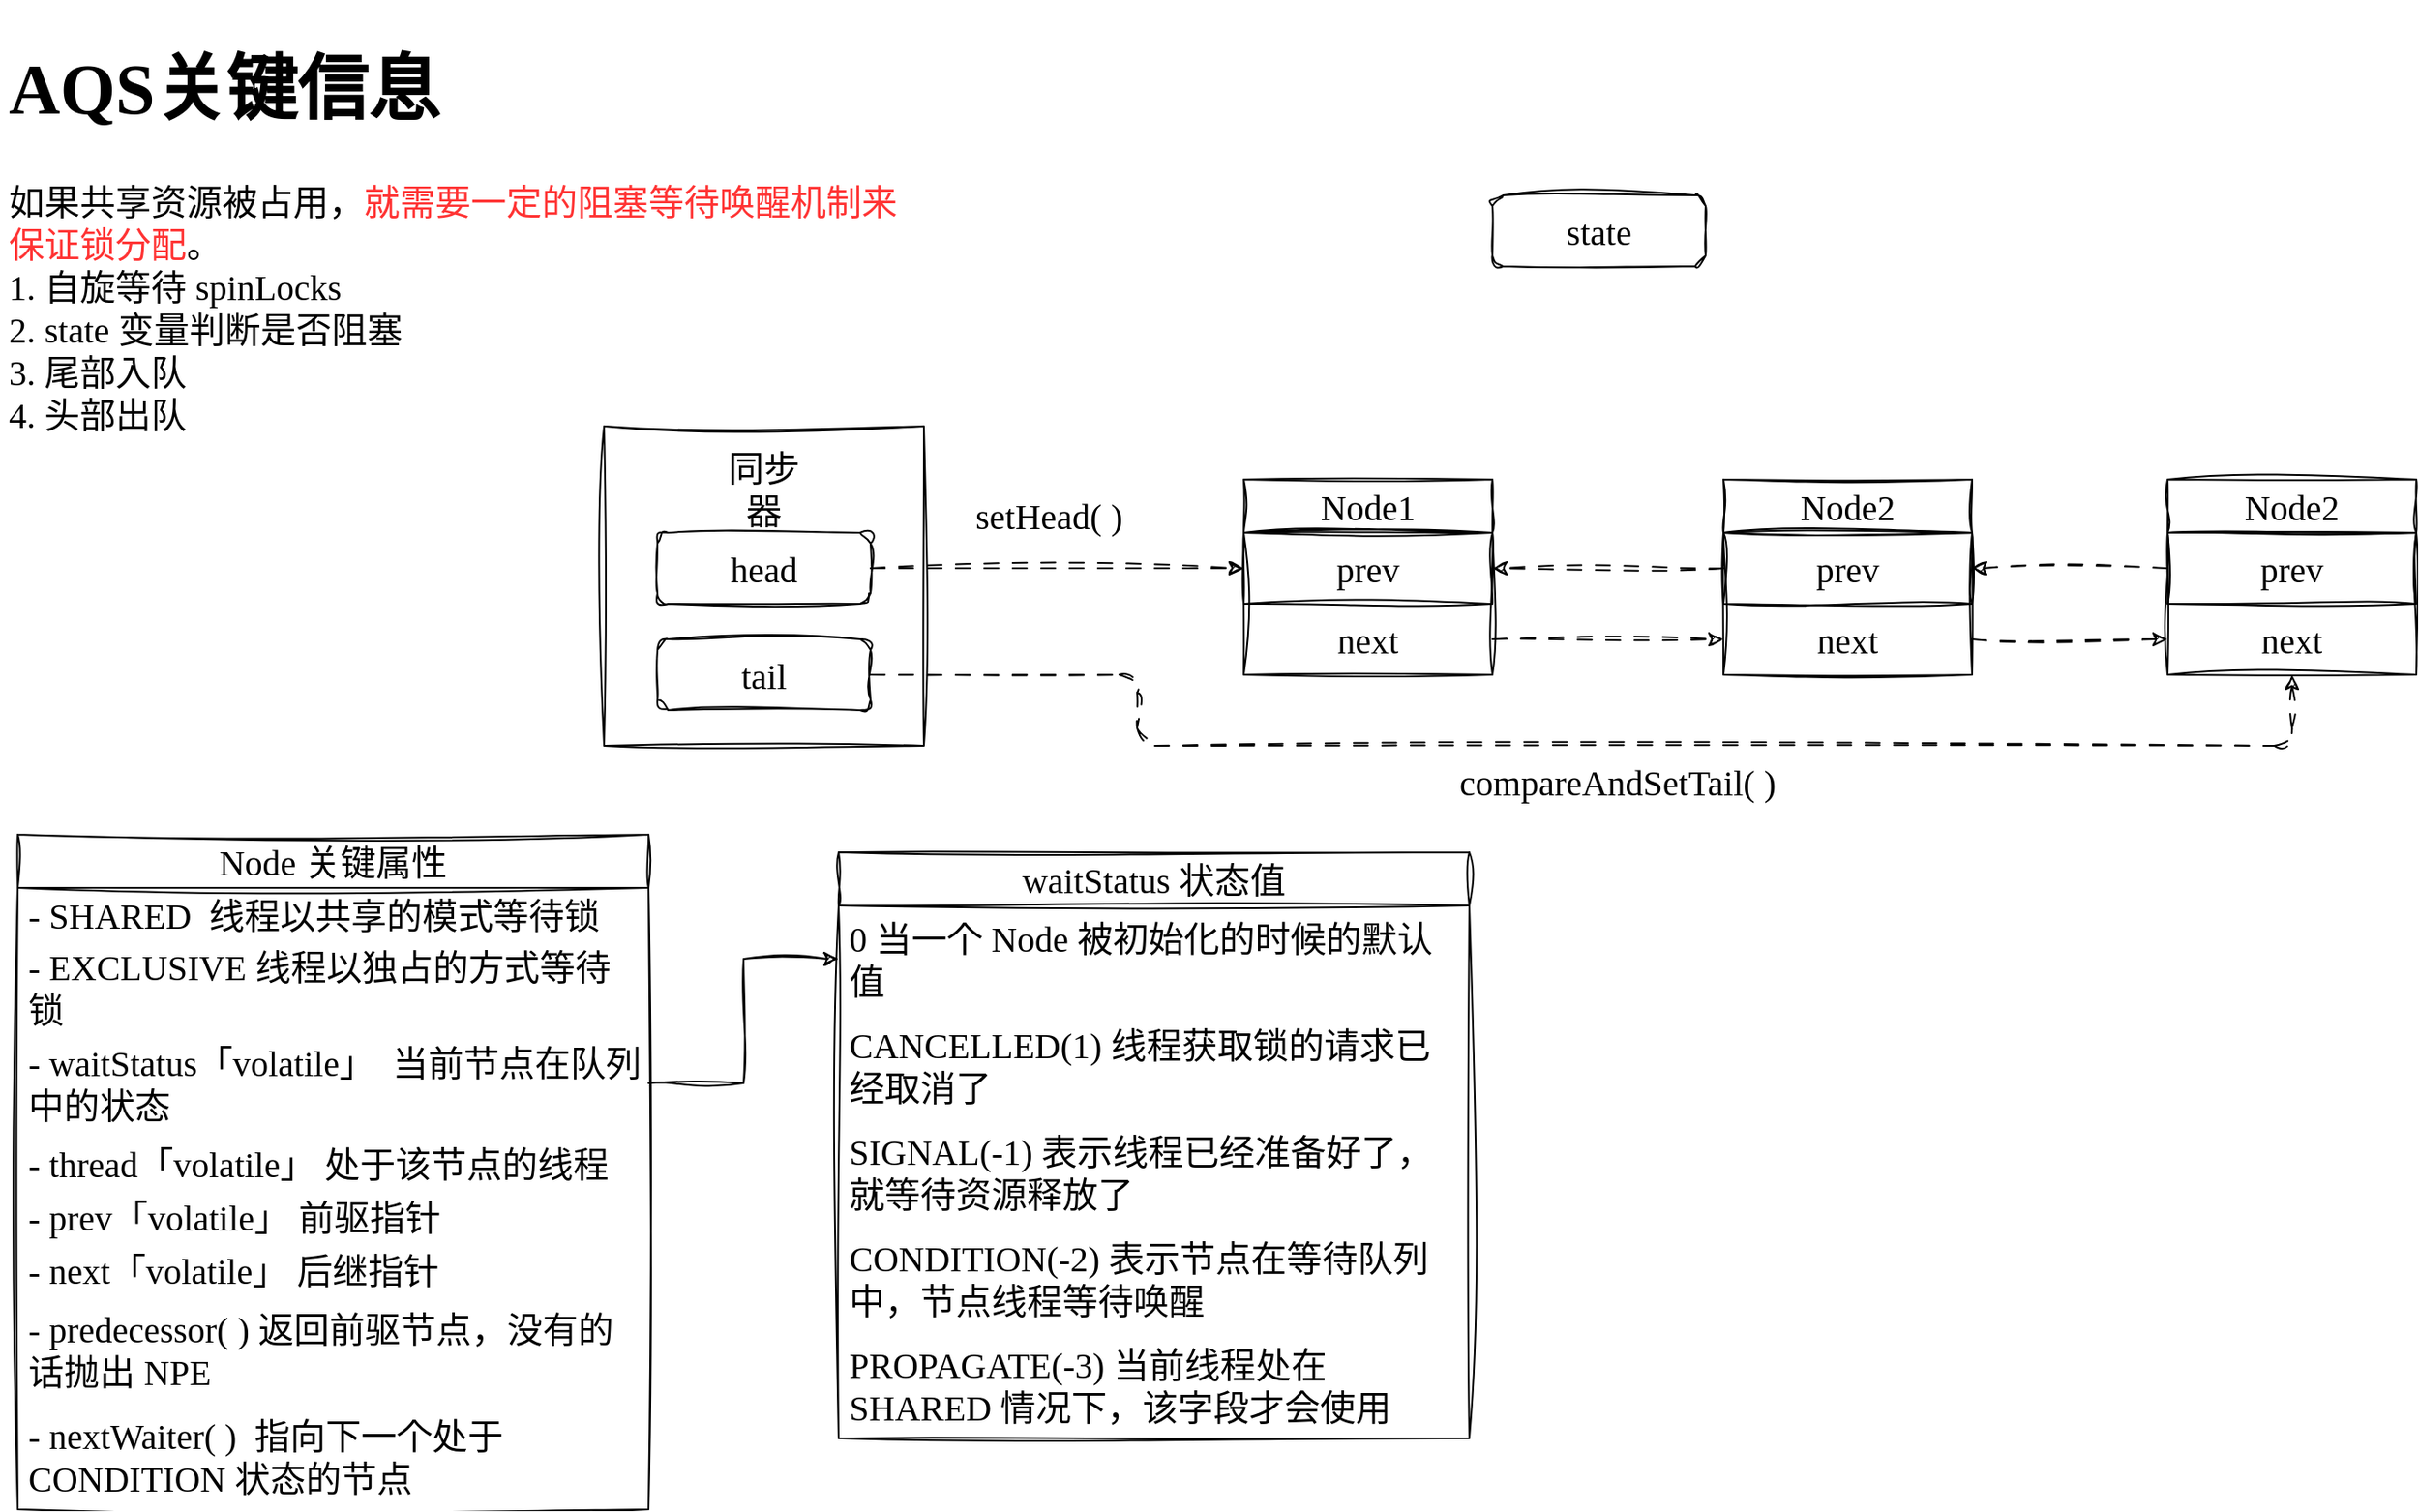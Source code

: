 <mxfile version="21.2.9" type="github">
  <diagram name="第 1 页" id="k-iB7_e0VkxcQ69KIvBo">
    <mxGraphModel dx="1292" dy="1934" grid="1" gridSize="10" guides="1" tooltips="1" connect="1" arrows="1" fold="1" page="1" pageScale="1" pageWidth="827" pageHeight="1169" math="0" shadow="0">
      <root>
        <mxCell id="0" />
        <mxCell id="1" parent="0" />
        <mxCell id="nvKdTtV5nxLTV3sjEAqT-2" value="&lt;h1&gt;AQS关键信息&lt;/h1&gt;&lt;div&gt;如果共享资源被占用，&lt;font color=&quot;#ff3333&quot;&gt;就需要一定的阻塞等待唤醒机制来保证锁分配&lt;/font&gt;。&lt;/div&gt;&lt;div&gt;1. 自旋等待 spinLocks&lt;/div&gt;&lt;div&gt;2. state 变量判断是否阻塞&lt;/div&gt;&lt;div&gt;3. 尾部入队&lt;/div&gt;&lt;div&gt;4. 头部出队&lt;/div&gt;" style="text;html=1;strokeColor=none;fillColor=none;spacing=5;spacingTop=-20;whiteSpace=wrap;overflow=hidden;rounded=0;fontSize=20;fontFamily=ZCOOL KuaiLe;fontSource=https%3A%2F%2Ffonts.googleapis.com%2Fcss%3Ffamily%3DZCOOL%2BKuaiLe;" vertex="1" parent="1">
          <mxGeometry y="-220" width="520" height="330" as="geometry" />
        </mxCell>
        <mxCell id="nvKdTtV5nxLTV3sjEAqT-3" value="Node 关键属性" style="swimlane;fontStyle=0;childLayout=stackLayout;horizontal=1;startSize=30;horizontalStack=0;resizeParent=1;resizeParentMax=0;resizeLast=0;collapsible=1;marginBottom=0;whiteSpace=wrap;html=1;sketch=1;hachureGap=4;jiggle=2;curveFitting=1;fontFamily=ZCOOL KuaiLe;fontSource=https%3A%2F%2Ffonts.googleapis.com%2Fcss%3Ffamily%3DZCOOL%2BKuaiLe;fontSize=20;glass=0;shadow=0;rounded=0;" vertex="1" parent="1">
          <mxGeometry x="10" y="240" width="355" height="380" as="geometry" />
        </mxCell>
        <mxCell id="nvKdTtV5nxLTV3sjEAqT-4" value="- SHARED&amp;nbsp; 线程以共享的模式等待锁" style="text;strokeColor=none;fillColor=none;align=left;verticalAlign=middle;spacingLeft=4;spacingRight=4;overflow=hidden;points=[[0,0.5],[1,0.5]];portConstraint=eastwest;rotatable=0;whiteSpace=wrap;html=1;fontSize=20;fontFamily=ZCOOL KuaiLe;fontSource=https%3A%2F%2Ffonts.googleapis.com%2Fcss%3Ffamily%3DZCOOL%2BKuaiLe;" vertex="1" parent="nvKdTtV5nxLTV3sjEAqT-3">
          <mxGeometry y="30" width="355" height="30" as="geometry" />
        </mxCell>
        <mxCell id="nvKdTtV5nxLTV3sjEAqT-5" value="- EXCLUSIVE 线程以独占的方式等待锁" style="text;strokeColor=none;fillColor=none;align=left;verticalAlign=middle;spacingLeft=4;spacingRight=4;overflow=hidden;points=[[0,0.5],[1,0.5]];portConstraint=eastwest;rotatable=0;whiteSpace=wrap;html=1;fontSize=20;fontFamily=ZCOOL KuaiLe;fontSource=https%3A%2F%2Ffonts.googleapis.com%2Fcss%3Ffamily%3DZCOOL%2BKuaiLe;" vertex="1" parent="nvKdTtV5nxLTV3sjEAqT-3">
          <mxGeometry y="60" width="355" height="50" as="geometry" />
        </mxCell>
        <mxCell id="nvKdTtV5nxLTV3sjEAqT-6" value="- waitStatus「volatile」&amp;nbsp; 当前节点在队列中的状态" style="text;strokeColor=none;fillColor=none;align=left;verticalAlign=middle;spacingLeft=4;spacingRight=4;overflow=hidden;points=[[0,0.5],[1,0.5]];portConstraint=eastwest;rotatable=0;whiteSpace=wrap;html=1;fontSize=20;fontFamily=ZCOOL KuaiLe;fontSource=https%3A%2F%2Ffonts.googleapis.com%2Fcss%3Ffamily%3DZCOOL%2BKuaiLe;" vertex="1" parent="nvKdTtV5nxLTV3sjEAqT-3">
          <mxGeometry y="110" width="355" height="60" as="geometry" />
        </mxCell>
        <mxCell id="nvKdTtV5nxLTV3sjEAqT-11" value="- thread「volatile」&amp;nbsp;处于该节点的线程" style="text;strokeColor=none;fillColor=none;align=left;verticalAlign=middle;spacingLeft=4;spacingRight=4;overflow=hidden;points=[[0,0.5],[1,0.5]];portConstraint=eastwest;rotatable=0;whiteSpace=wrap;html=1;fontSize=20;fontFamily=ZCOOL KuaiLe;fontSource=https%3A%2F%2Ffonts.googleapis.com%2Fcss%3Ffamily%3DZCOOL%2BKuaiLe;" vertex="1" parent="nvKdTtV5nxLTV3sjEAqT-3">
          <mxGeometry y="170" width="355" height="30" as="geometry" />
        </mxCell>
        <mxCell id="nvKdTtV5nxLTV3sjEAqT-12" value="- prev「volatile」&amp;nbsp;前驱指针" style="text;strokeColor=none;fillColor=none;align=left;verticalAlign=middle;spacingLeft=4;spacingRight=4;overflow=hidden;points=[[0,0.5],[1,0.5]];portConstraint=eastwest;rotatable=0;whiteSpace=wrap;html=1;fontSize=20;fontFamily=ZCOOL KuaiLe;fontSource=https%3A%2F%2Ffonts.googleapis.com%2Fcss%3Ffamily%3DZCOOL%2BKuaiLe;" vertex="1" parent="nvKdTtV5nxLTV3sjEAqT-3">
          <mxGeometry y="200" width="355" height="30" as="geometry" />
        </mxCell>
        <mxCell id="nvKdTtV5nxLTV3sjEAqT-13" value="- next「volatile」 后继指针" style="text;strokeColor=none;fillColor=none;align=left;verticalAlign=middle;spacingLeft=4;spacingRight=4;overflow=hidden;points=[[0,0.5],[1,0.5]];portConstraint=eastwest;rotatable=0;whiteSpace=wrap;html=1;fontSize=20;fontFamily=ZCOOL KuaiLe;fontSource=https%3A%2F%2Ffonts.googleapis.com%2Fcss%3Ffamily%3DZCOOL%2BKuaiLe;" vertex="1" parent="nvKdTtV5nxLTV3sjEAqT-3">
          <mxGeometry y="230" width="355" height="30" as="geometry" />
        </mxCell>
        <mxCell id="nvKdTtV5nxLTV3sjEAqT-16" value="- predecessor( ) 返回前驱节点，没有的话抛出 NPE" style="text;strokeColor=none;fillColor=none;align=left;verticalAlign=middle;spacingLeft=4;spacingRight=4;overflow=hidden;points=[[0,0.5],[1,0.5]];portConstraint=eastwest;rotatable=0;whiteSpace=wrap;html=1;fontSize=20;fontFamily=ZCOOL KuaiLe;fontSource=https%3A%2F%2Ffonts.googleapis.com%2Fcss%3Ffamily%3DZCOOL%2BKuaiLe;" vertex="1" parent="nvKdTtV5nxLTV3sjEAqT-3">
          <mxGeometry y="260" width="355" height="60" as="geometry" />
        </mxCell>
        <mxCell id="nvKdTtV5nxLTV3sjEAqT-17" value="- nextWaiter( )&amp;nbsp; 指向下一个处于 CONDITION 状态的节点" style="text;strokeColor=none;fillColor=none;align=left;verticalAlign=middle;spacingLeft=4;spacingRight=4;overflow=hidden;points=[[0,0.5],[1,0.5]];portConstraint=eastwest;rotatable=0;whiteSpace=wrap;html=1;fontSize=20;fontFamily=ZCOOL KuaiLe;fontSource=https%3A%2F%2Ffonts.googleapis.com%2Fcss%3Ffamily%3DZCOOL%2BKuaiLe;" vertex="1" parent="nvKdTtV5nxLTV3sjEAqT-3">
          <mxGeometry y="320" width="355" height="60" as="geometry" />
        </mxCell>
        <mxCell id="nvKdTtV5nxLTV3sjEAqT-23" value="waitStatus 状态值" style="swimlane;fontStyle=0;childLayout=stackLayout;horizontal=1;startSize=30;horizontalStack=0;resizeParent=1;resizeParentMax=0;resizeLast=0;collapsible=1;marginBottom=0;whiteSpace=wrap;html=1;sketch=1;hachureGap=4;jiggle=2;curveFitting=1;fontFamily=ZCOOL KuaiLe;fontSource=https%3A%2F%2Ffonts.googleapis.com%2Fcss%3Ffamily%3DZCOOL%2BKuaiLe;fontSize=20;glass=0;shadow=0;rounded=0;" vertex="1" parent="1">
          <mxGeometry x="472" y="250" width="355" height="330" as="geometry" />
        </mxCell>
        <mxCell id="nvKdTtV5nxLTV3sjEAqT-24" value="0 当一个 Node 被初始化的时候的默认值" style="text;strokeColor=none;fillColor=none;align=left;verticalAlign=middle;spacingLeft=4;spacingRight=4;overflow=hidden;points=[[0,0.5],[1,0.5]];portConstraint=eastwest;rotatable=0;whiteSpace=wrap;html=1;fontSize=20;fontFamily=ZCOOL KuaiLe;fontSource=https%3A%2F%2Ffonts.googleapis.com%2Fcss%3Ffamily%3DZCOOL%2BKuaiLe;" vertex="1" parent="nvKdTtV5nxLTV3sjEAqT-23">
          <mxGeometry y="30" width="355" height="60" as="geometry" />
        </mxCell>
        <mxCell id="nvKdTtV5nxLTV3sjEAqT-32" value="CANCELLED(1) 线程获取锁的请求已经取消了" style="text;strokeColor=none;fillColor=none;align=left;verticalAlign=middle;spacingLeft=4;spacingRight=4;overflow=hidden;points=[[0,0.5],[1,0.5]];portConstraint=eastwest;rotatable=0;whiteSpace=wrap;html=1;fontSize=20;fontFamily=ZCOOL KuaiLe;fontSource=https%3A%2F%2Ffonts.googleapis.com%2Fcss%3Ffamily%3DZCOOL%2BKuaiLe;" vertex="1" parent="nvKdTtV5nxLTV3sjEAqT-23">
          <mxGeometry y="90" width="355" height="60" as="geometry" />
        </mxCell>
        <mxCell id="nvKdTtV5nxLTV3sjEAqT-33" value="SIGNAL(-1) 表示线程已经准备好了，就等待资源释放了" style="text;strokeColor=none;fillColor=none;align=left;verticalAlign=middle;spacingLeft=4;spacingRight=4;overflow=hidden;points=[[0,0.5],[1,0.5]];portConstraint=eastwest;rotatable=0;whiteSpace=wrap;html=1;fontSize=20;fontFamily=ZCOOL KuaiLe;fontSource=https%3A%2F%2Ffonts.googleapis.com%2Fcss%3Ffamily%3DZCOOL%2BKuaiLe;" vertex="1" parent="nvKdTtV5nxLTV3sjEAqT-23">
          <mxGeometry y="150" width="355" height="60" as="geometry" />
        </mxCell>
        <mxCell id="nvKdTtV5nxLTV3sjEAqT-34" value="CONDITION(-2) 表示节点在等待队列中，节点线程等待唤醒" style="text;strokeColor=none;fillColor=none;align=left;verticalAlign=middle;spacingLeft=4;spacingRight=4;overflow=hidden;points=[[0,0.5],[1,0.5]];portConstraint=eastwest;rotatable=0;whiteSpace=wrap;html=1;fontSize=20;fontFamily=ZCOOL KuaiLe;fontSource=https%3A%2F%2Ffonts.googleapis.com%2Fcss%3Ffamily%3DZCOOL%2BKuaiLe;" vertex="1" parent="nvKdTtV5nxLTV3sjEAqT-23">
          <mxGeometry y="210" width="355" height="60" as="geometry" />
        </mxCell>
        <mxCell id="nvKdTtV5nxLTV3sjEAqT-35" value="PROPAGATE(-3) 当前线程处在 SHARED 情况下，该字段才会使用" style="text;strokeColor=none;fillColor=none;align=left;verticalAlign=middle;spacingLeft=4;spacingRight=4;overflow=hidden;points=[[0,0.5],[1,0.5]];portConstraint=eastwest;rotatable=0;whiteSpace=wrap;html=1;fontSize=20;fontFamily=ZCOOL KuaiLe;fontSource=https%3A%2F%2Ffonts.googleapis.com%2Fcss%3Ffamily%3DZCOOL%2BKuaiLe;" vertex="1" parent="nvKdTtV5nxLTV3sjEAqT-23">
          <mxGeometry y="270" width="355" height="60" as="geometry" />
        </mxCell>
        <mxCell id="nvKdTtV5nxLTV3sjEAqT-36" style="edgeStyle=orthogonalEdgeStyle;rounded=0;sketch=1;hachureGap=4;jiggle=2;curveFitting=1;orthogonalLoop=1;jettySize=auto;html=1;exitX=1;exitY=0.5;exitDx=0;exitDy=0;entryX=0;entryY=0.5;entryDx=0;entryDy=0;fontFamily=ZCOOL KuaiLe;fontSource=https%3A%2F%2Ffonts.googleapis.com%2Fcss%3Ffamily%3DZCOOL%2BKuaiLe;fontSize=20;fontColor=default;startSize=30;" edge="1" parent="1" source="nvKdTtV5nxLTV3sjEAqT-6" target="nvKdTtV5nxLTV3sjEAqT-24">
          <mxGeometry relative="1" as="geometry" />
        </mxCell>
        <mxCell id="nvKdTtV5nxLTV3sjEAqT-40" value="" style="whiteSpace=wrap;html=1;aspect=fixed;rounded=0;fontFamily=ZCOOL KuaiLe;fontSource=https%3A%2F%2Ffonts.googleapis.com%2Fcss%3Ffamily%3DZCOOL%2BKuaiLe;fontSize=20;fontColor=default;fillColor=none;gradientColor=none;sketch=1;curveFitting=1;jiggle=2;" vertex="1" parent="1">
          <mxGeometry x="340" y="10" width="180" height="180" as="geometry" />
        </mxCell>
        <mxCell id="nvKdTtV5nxLTV3sjEAqT-41" value="同步器" style="text;html=1;strokeColor=none;fillColor=none;align=center;verticalAlign=middle;whiteSpace=wrap;rounded=0;fontSize=20;fontFamily=ZCOOL KuaiLe;fontColor=default;" vertex="1" parent="1">
          <mxGeometry x="400" y="30" width="60" height="30" as="geometry" />
        </mxCell>
        <mxCell id="nvKdTtV5nxLTV3sjEAqT-58" style="edgeStyle=orthogonalEdgeStyle;sketch=1;hachureGap=4;jiggle=2;curveFitting=1;orthogonalLoop=1;jettySize=auto;html=1;exitX=1;exitY=0.5;exitDx=0;exitDy=0;fontFamily=ZCOOL KuaiLe;fontSource=https%3A%2F%2Ffonts.googleapis.com%2Fcss%3Ffamily%3DZCOOL%2BKuaiLe;fontSize=20;fontColor=default;dashed=1;dashPattern=8 8;startArrow=none;startFill=0;strokeWidth=1;rounded=1;" edge="1" parent="1" source="nvKdTtV5nxLTV3sjEAqT-42" target="nvKdTtV5nxLTV3sjEAqT-46">
          <mxGeometry relative="1" as="geometry" />
        </mxCell>
        <mxCell id="nvKdTtV5nxLTV3sjEAqT-59" value="setHead( )" style="edgeLabel;html=1;align=center;verticalAlign=middle;resizable=0;points=[];fontSize=20;fontFamily=ZCOOL KuaiLe;fontColor=default;" vertex="1" connectable="0" parent="nvKdTtV5nxLTV3sjEAqT-58">
          <mxGeometry x="-0.218" y="6" relative="1" as="geometry">
            <mxPoint x="18" y="-24" as="offset" />
          </mxGeometry>
        </mxCell>
        <mxCell id="nvKdTtV5nxLTV3sjEAqT-42" value="head" style="rounded=1;whiteSpace=wrap;html=1;sketch=1;jiggle=2;curveFitting=1;strokeColor=default;fontFamily=ZCOOL KuaiLe;fontSource=https%3A%2F%2Ffonts.googleapis.com%2Fcss%3Ffamily%3DZCOOL%2BKuaiLe;fontSize=20;fontColor=default;fillColor=none;gradientColor=none;" vertex="1" parent="1">
          <mxGeometry x="370" y="70" width="120" height="40" as="geometry" />
        </mxCell>
        <mxCell id="nvKdTtV5nxLTV3sjEAqT-74" style="edgeStyle=orthogonalEdgeStyle;shape=connector;hachureGap=4;orthogonalLoop=1;jettySize=auto;html=1;exitX=1;exitY=0.5;exitDx=0;exitDy=0;entryX=0.5;entryY=1;entryDx=0;entryDy=0;dashed=1;dashPattern=8 8;labelBackgroundColor=default;strokeColor=default;strokeWidth=1;fontFamily=ZCOOL KuaiLe;fontSource=https%3A%2F%2Ffonts.googleapis.com%2Fcss%3Ffamily%3DZCOOL%2BKuaiLe;fontSize=20;fontColor=default;startArrow=none;startFill=0;endArrow=classic;rounded=1;shadow=0;sketch=1;curveFitting=1;jiggle=2;" edge="1" parent="1" source="nvKdTtV5nxLTV3sjEAqT-43" target="nvKdTtV5nxLTV3sjEAqT-65">
          <mxGeometry relative="1" as="geometry">
            <Array as="points">
              <mxPoint x="640" y="150" />
              <mxPoint x="640" y="190" />
              <mxPoint x="1290" y="190" />
            </Array>
          </mxGeometry>
        </mxCell>
        <mxCell id="nvKdTtV5nxLTV3sjEAqT-75" value="compareAndSetTail( )" style="edgeLabel;html=1;align=center;verticalAlign=middle;resizable=0;points=[];fontSize=20;fontFamily=ZCOOL KuaiLe;fontColor=default;" vertex="1" connectable="0" parent="nvKdTtV5nxLTV3sjEAqT-74">
          <mxGeometry x="-0.077" y="-1" relative="1" as="geometry">
            <mxPoint x="54" y="19" as="offset" />
          </mxGeometry>
        </mxCell>
        <mxCell id="nvKdTtV5nxLTV3sjEAqT-43" value="tail" style="rounded=1;whiteSpace=wrap;html=1;sketch=1;jiggle=2;curveFitting=1;strokeColor=default;fontFamily=ZCOOL KuaiLe;fontSource=https%3A%2F%2Ffonts.googleapis.com%2Fcss%3Ffamily%3DZCOOL%2BKuaiLe;fontSize=20;fontColor=default;fillColor=none;gradientColor=none;" vertex="1" parent="1">
          <mxGeometry x="370" y="130" width="120" height="40" as="geometry" />
        </mxCell>
        <mxCell id="nvKdTtV5nxLTV3sjEAqT-45" value="Node1" style="swimlane;fontStyle=0;childLayout=stackLayout;horizontal=1;startSize=30;horizontalStack=0;resizeParent=1;resizeParentMax=0;resizeLast=0;collapsible=1;marginBottom=0;whiteSpace=wrap;html=1;rounded=0;sketch=1;jiggle=2;curveFitting=1;strokeColor=default;fontFamily=ZCOOL KuaiLe;fontSource=https%3A%2F%2Ffonts.googleapis.com%2Fcss%3Ffamily%3DZCOOL%2BKuaiLe;fontSize=20;fontColor=default;fillColor=none;gradientColor=none;" vertex="1" parent="1">
          <mxGeometry x="700" y="40" width="140" height="110" as="geometry" />
        </mxCell>
        <mxCell id="nvKdTtV5nxLTV3sjEAqT-46" value="prev" style="text;strokeColor=default;fillColor=none;align=center;verticalAlign=middle;spacingLeft=4;spacingRight=4;overflow=hidden;points=[[0,0.5],[1,0.5]];portConstraint=eastwest;rotatable=0;whiteSpace=wrap;html=1;fontSize=20;fontFamily=ZCOOL KuaiLe;fontColor=default;labelBorderColor=none;sketch=1;curveFitting=1;jiggle=2;" vertex="1" parent="nvKdTtV5nxLTV3sjEAqT-45">
          <mxGeometry y="30" width="140" height="40" as="geometry" />
        </mxCell>
        <mxCell id="nvKdTtV5nxLTV3sjEAqT-47" value="next" style="text;strokeColor=none;fillColor=none;align=center;verticalAlign=middle;spacingLeft=4;spacingRight=4;overflow=hidden;points=[[0,0.5],[1,0.5]];portConstraint=eastwest;rotatable=0;whiteSpace=wrap;html=1;fontSize=20;fontFamily=ZCOOL KuaiLe;fontColor=default;" vertex="1" parent="nvKdTtV5nxLTV3sjEAqT-45">
          <mxGeometry y="70" width="140" height="40" as="geometry" />
        </mxCell>
        <mxCell id="nvKdTtV5nxLTV3sjEAqT-60" value="Node2" style="swimlane;fontStyle=0;childLayout=stackLayout;horizontal=1;startSize=30;horizontalStack=0;resizeParent=1;resizeParentMax=0;resizeLast=0;collapsible=1;marginBottom=0;whiteSpace=wrap;html=1;rounded=0;sketch=1;jiggle=2;curveFitting=1;strokeColor=default;fontFamily=ZCOOL KuaiLe;fontSource=https%3A%2F%2Ffonts.googleapis.com%2Fcss%3Ffamily%3DZCOOL%2BKuaiLe;fontSize=20;fontColor=default;fillColor=none;gradientColor=none;" vertex="1" parent="1">
          <mxGeometry x="970" y="40" width="140" height="110" as="geometry" />
        </mxCell>
        <mxCell id="nvKdTtV5nxLTV3sjEAqT-61" value="prev" style="text;strokeColor=default;fillColor=none;align=center;verticalAlign=middle;spacingLeft=4;spacingRight=4;overflow=hidden;points=[[0,0.5],[1,0.5]];portConstraint=eastwest;rotatable=0;whiteSpace=wrap;html=1;fontSize=20;fontFamily=ZCOOL KuaiLe;fontColor=default;labelBorderColor=none;sketch=1;curveFitting=1;jiggle=2;" vertex="1" parent="nvKdTtV5nxLTV3sjEAqT-60">
          <mxGeometry y="30" width="140" height="40" as="geometry" />
        </mxCell>
        <mxCell id="nvKdTtV5nxLTV3sjEAqT-62" value="next" style="text;strokeColor=none;fillColor=none;align=center;verticalAlign=middle;spacingLeft=4;spacingRight=4;overflow=hidden;points=[[0,0.5],[1,0.5]];portConstraint=eastwest;rotatable=0;whiteSpace=wrap;html=1;fontSize=20;fontFamily=ZCOOL KuaiLe;fontColor=default;" vertex="1" parent="nvKdTtV5nxLTV3sjEAqT-60">
          <mxGeometry y="70" width="140" height="40" as="geometry" />
        </mxCell>
        <mxCell id="nvKdTtV5nxLTV3sjEAqT-63" style="edgeStyle=orthogonalEdgeStyle;sketch=1;hachureGap=4;jiggle=2;curveFitting=1;orthogonalLoop=1;jettySize=auto;html=1;exitX=0;exitY=0.5;exitDx=0;exitDy=0;entryX=1;entryY=0.5;entryDx=0;entryDy=0;fontFamily=ZCOOL KuaiLe;fontSource=https%3A%2F%2Ffonts.googleapis.com%2Fcss%3Ffamily%3DZCOOL%2BKuaiLe;fontSize=20;fontColor=default;dashed=1;dashPattern=8 8;startArrow=none;startFill=0;strokeWidth=1;rounded=1;" edge="1" parent="1" source="nvKdTtV5nxLTV3sjEAqT-61" target="nvKdTtV5nxLTV3sjEAqT-46">
          <mxGeometry relative="1" as="geometry" />
        </mxCell>
        <mxCell id="nvKdTtV5nxLTV3sjEAqT-64" style="edgeStyle=orthogonalEdgeStyle;sketch=1;hachureGap=4;jiggle=2;curveFitting=1;orthogonalLoop=1;jettySize=auto;html=1;exitX=1;exitY=0.5;exitDx=0;exitDy=0;entryX=0;entryY=0.5;entryDx=0;entryDy=0;fontFamily=ZCOOL KuaiLe;fontSource=https%3A%2F%2Ffonts.googleapis.com%2Fcss%3Ffamily%3DZCOOL%2BKuaiLe;fontSize=20;fontColor=default;dashed=1;dashPattern=8 8;startArrow=none;startFill=0;strokeWidth=1;rounded=1;" edge="1" parent="1" source="nvKdTtV5nxLTV3sjEAqT-47" target="nvKdTtV5nxLTV3sjEAqT-62">
          <mxGeometry relative="1" as="geometry" />
        </mxCell>
        <mxCell id="nvKdTtV5nxLTV3sjEAqT-65" value="Node2" style="swimlane;fontStyle=0;childLayout=stackLayout;horizontal=1;startSize=30;horizontalStack=0;resizeParent=1;resizeParentMax=0;resizeLast=0;collapsible=1;marginBottom=0;whiteSpace=wrap;html=1;rounded=0;sketch=1;jiggle=2;curveFitting=1;strokeColor=default;fontFamily=ZCOOL KuaiLe;fontSource=https%3A%2F%2Ffonts.googleapis.com%2Fcss%3Ffamily%3DZCOOL%2BKuaiLe;fontSize=20;fontColor=default;fillColor=none;gradientColor=none;" vertex="1" parent="1">
          <mxGeometry x="1220" y="40" width="140" height="110" as="geometry" />
        </mxCell>
        <mxCell id="nvKdTtV5nxLTV3sjEAqT-66" value="prev" style="text;strokeColor=default;fillColor=none;align=center;verticalAlign=middle;spacingLeft=4;spacingRight=4;overflow=hidden;points=[[0,0.5],[1,0.5]];portConstraint=eastwest;rotatable=0;whiteSpace=wrap;html=1;fontSize=20;fontFamily=ZCOOL KuaiLe;fontColor=default;labelBorderColor=none;sketch=1;curveFitting=1;jiggle=2;" vertex="1" parent="nvKdTtV5nxLTV3sjEAqT-65">
          <mxGeometry y="30" width="140" height="40" as="geometry" />
        </mxCell>
        <mxCell id="nvKdTtV5nxLTV3sjEAqT-67" value="next" style="text;strokeColor=none;fillColor=none;align=center;verticalAlign=middle;spacingLeft=4;spacingRight=4;overflow=hidden;points=[[0,0.5],[1,0.5]];portConstraint=eastwest;rotatable=0;whiteSpace=wrap;html=1;fontSize=20;fontFamily=ZCOOL KuaiLe;fontColor=default;" vertex="1" parent="nvKdTtV5nxLTV3sjEAqT-65">
          <mxGeometry y="70" width="140" height="40" as="geometry" />
        </mxCell>
        <mxCell id="nvKdTtV5nxLTV3sjEAqT-68" style="edgeStyle=orthogonalEdgeStyle;sketch=1;hachureGap=4;jiggle=2;curveFitting=1;orthogonalLoop=1;jettySize=auto;html=1;exitX=0;exitY=0.5;exitDx=0;exitDy=0;entryX=1;entryY=0.5;entryDx=0;entryDy=0;fontFamily=ZCOOL KuaiLe;fontSource=https%3A%2F%2Ffonts.googleapis.com%2Fcss%3Ffamily%3DZCOOL%2BKuaiLe;fontSize=20;fontColor=default;dashed=1;dashPattern=8 8;startArrow=none;startFill=0;strokeWidth=1;rounded=1;" edge="1" parent="1" source="nvKdTtV5nxLTV3sjEAqT-66" target="nvKdTtV5nxLTV3sjEAqT-61">
          <mxGeometry relative="1" as="geometry" />
        </mxCell>
        <mxCell id="nvKdTtV5nxLTV3sjEAqT-70" style="edgeStyle=orthogonalEdgeStyle;sketch=1;hachureGap=4;jiggle=2;curveFitting=1;orthogonalLoop=1;jettySize=auto;html=1;exitX=1;exitY=0.5;exitDx=0;exitDy=0;entryX=0;entryY=0.5;entryDx=0;entryDy=0;labelBackgroundColor=default;strokeColor=default;fontFamily=ZCOOL KuaiLe;fontSource=https%3A%2F%2Ffonts.googleapis.com%2Fcss%3Ffamily%3DZCOOL%2BKuaiLe;fontSize=20;fontColor=default;endArrow=classic;dashed=1;dashPattern=8 8;startArrow=none;startFill=0;strokeWidth=1;rounded=1;" edge="1" parent="1" source="nvKdTtV5nxLTV3sjEAqT-62" target="nvKdTtV5nxLTV3sjEAqT-67">
          <mxGeometry relative="1" as="geometry" />
        </mxCell>
        <mxCell id="nvKdTtV5nxLTV3sjEAqT-76" value="state" style="rounded=1;whiteSpace=wrap;html=1;sketch=1;jiggle=2;curveFitting=1;strokeColor=default;fontFamily=ZCOOL KuaiLe;fontSource=https%3A%2F%2Ffonts.googleapis.com%2Fcss%3Ffamily%3DZCOOL%2BKuaiLe;fontSize=20;fontColor=default;fillColor=none;gradientColor=none;" vertex="1" parent="1">
          <mxGeometry x="840" y="-120" width="120" height="40" as="geometry" />
        </mxCell>
      </root>
    </mxGraphModel>
  </diagram>
</mxfile>
